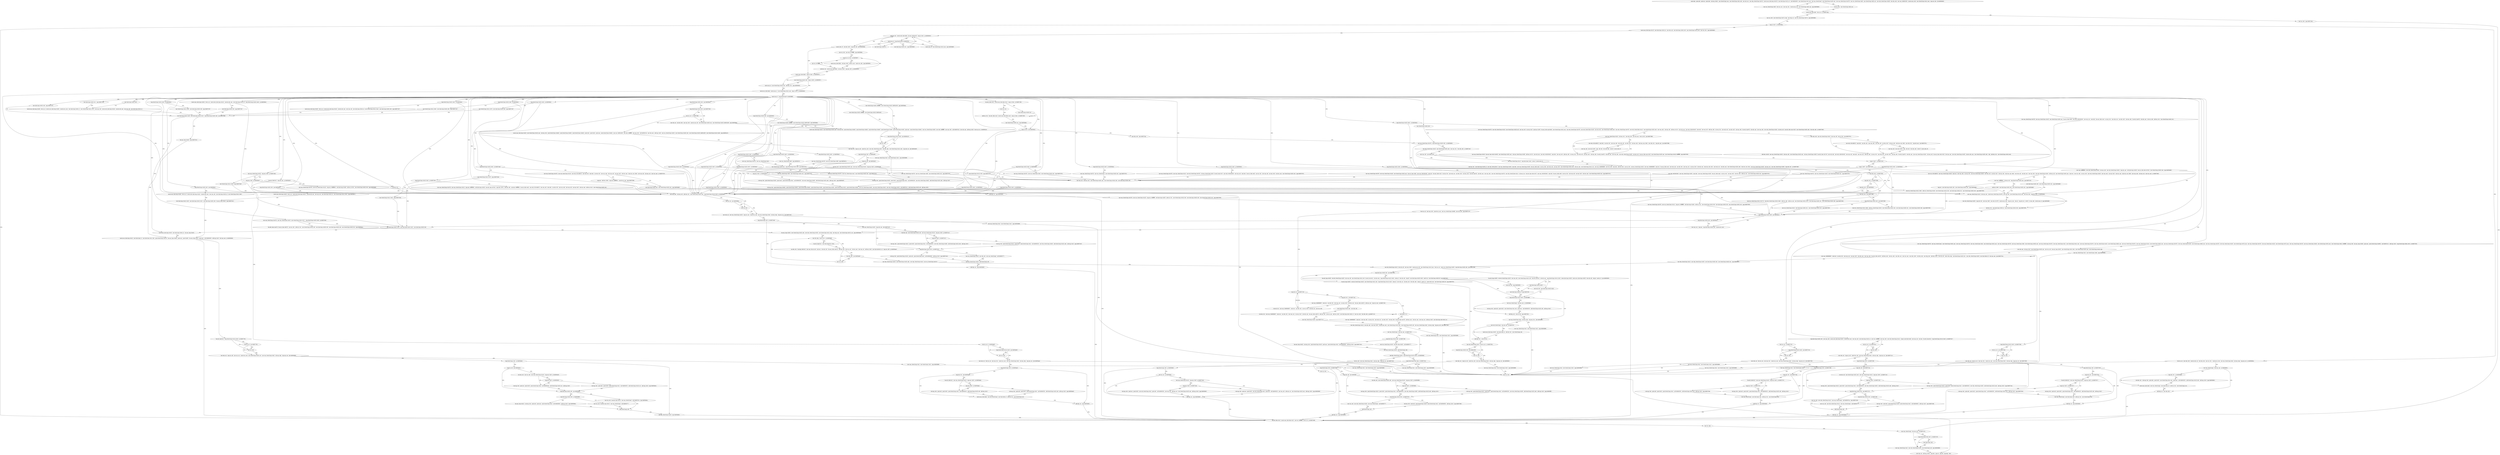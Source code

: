 digraph "func" {
"134571940" [label = "'push ebp', 'push edi', 'push esi', 'push ebx', 'sub esp, 0x45c', 'mov dword [esp], eax', 'mov dword [esp+0x4], edx', 'mov edi, ecx', 'mov ebp, dword [esp+0x47c]', 'movzx eax, byte [esp+0x474]', 'mov byte [esp+0x13], al', 'call 0x8049290', 'mov dword [esp+0xc], eax', 'mov eax, dword [eax]', 'mov dword [esp+0x18], eax', 'mov eax, dword [esp+0x470]', 'mov ecx, dword [eax+0x8]', 'mov dword [esp+0x8], ecx', 'mov edx, dword [eax+0x28]', 'test edx, edx', 'mov eax, 0x805d158', 'cmovne eax, edx', 'mov dword [esp+0x1c], eax', 'cmp ecx, 0xc', 'jle 0x8056826', " ]
"134572070" [label = "'mov ecx, dword [esp+0x8]', 'test ecx, ecx', 'mov eax, 0xc', 'cmovne eax, ecx', 'mov dword [esp+0x8], eax', 'jmp 0x8056804', " ]
"134572029" [label = "'sub ecx, 0xc', 'mov dword [esp+0x8], ecx', " ]
"134572036" [label = "'movzx eax, byte [edi]', 'test al, al', 'je 0x8057e8a', " ]
"134577802" [label = "'mov esi, 0x0', 'jmp 0x8057e6a', " ]
"134572047" [label = "'mov esi, 0x0', 'mov dword [esp+0x47c], ebp', 'mov ebp, esi', 'mov esi, dword [esp+0x47c]', 'jmp 0x805686c', " ]
"134577770" [label = "'mov eax, dword [esp]', 'test eax, eax', 'je 0x8057e7b', " ]
"134572140" [label = "'cmp al, 0x25', 'je 0x80568ea', " ]
"134577787" [label = "'mov eax, dword [esp+0xc]', 'mov edi, dword [esp+0x18]', 'mov dword [eax], edi', 'jmp 0x805689d', " ]
"134577777" [label = "'cmp dword [esp+0x4], 0x0', 'je 0x8057e7b', " ]
"134572266" [label = "'movzx eax, byte [esp+0x13]', 'mov byte [esp+0x24], al', 'mov ebx, edi', 'mov byte [esp+0x28], 0x0', 'mov dword [esp+0x14], 0x0', 'mov ecx, 0x1', 'jmp 0x80568d3', " ]
"134572144" [label = "'test esi, esi', 'mov ebx, 0x0', 'cmovns ebx, esi', 'test ebx, ebx', 'mov esi, 0x1', 'cmovne esi, ebx', 'mov eax, dword [esp+0x4]', 'sub eax, ebp', 'cmp eax, esi', 'ja 0x805683a', " ]
"134572189" [label = "'mov eax, esi', 'add esp, 0x45c', 'pop ebx', 'pop esi', 'pop edi', 'pop ebp', 'retn', " ]
"134577784" [label = "'mov byte [eax], 0x0', " ]
"134572243" [label = "'add ebx, 0x1', 'movzx edx, byte [ebx]', 'lea eax, [edx-0x23]', 'cmp al, 0x3c', 'ja 0x8056910', " ]
"134572090" [label = "'mov eax, dword [esp]', 'test eax, eax', 'je 0x8056854', " ]
"134572174" [label = "'mov eax, dword [esp+0xc]', 'mov dword [eax], 0x22', " ]
"134572304" [label = "'movsx edx, dl', 'sub edx, 0x30', 'cmp edx, 0x9', 'jbe 0x805694b', " ]
"134572256" [label = "'movzx eax, al', 'jmp dword [eax*4+0x805f7fc]', " ]
"134572116" [label = "'add ebp, esi', 'mov ebx, edi', " ]
"134572097" [label = "'cmp ebx, 0x1', 'ja 0x80568aa', " ]
"134572184" [label = "'mov esi, 0x0', " ]
"134572363" [label = "'mov esi, 0x0', 'mov edx, 0x7fffffff', 'jmp 0x805696a', " ]
"134572315" [label = "'movzx eax, byte [ebx]', 'cmp al, 0x45', 'je 0x805697c', " ]
"134572230" [label = "'movsx eax, dl', 'mov dword [esp+0x14], eax', 'jmp 0x80568d3', " ]
"134572239" [label = "'mov byte [esp+0x28], cl', " ]
"134572297" [label = "'mov byte [esp+0x24], 0x1', 'jmp 0x80568d3', " ]
"134572120" [label = "'lea edi, [ebx+0x1]', 'movzx eax, byte [ebx+0x1]', 'mov esi, 0xffffffff', 'test al, al', 'je 0x8057e68', " ]
"134572202" [label = "'sub ebx, 0x1', 'sub esp, 0x4', 'push ebx', 'push 0x20', 'mov dword [esp+0xc], eax', 'push eax', 'call 0x8049250', 'add dword [esp+0x10], ebx', 'add esp, 0x10', 'jmp 0x8056846', " ]
"134572102" [label = "'movzx eax, byte [edi]', 'mov ecx, dword [esp]', 'mov byte [ecx], al', 'add ecx, 0x1', 'mov dword [esp], ecx', " ]
"134572394" [label = "'imul esi, esi, 0xa', 'jo 0x8056957', " ]
"134572412" [label = "'movsx eax, al', 'mov dword [esp+0x20], eax', 'add ebx, 0x1', 'jmp 0x805692e', " ]
"134572322" [label = "'mov dword [esp+0x20], 0x0', 'cmp al, 0x4f', 'je 0x805697c', " ]
"134577768" [label = "'mov esi, ebp', " ]
"134572375" [label = "'mov esi, 0x7fffffff', " ]
"134572399" [label = "'movsx eax, byte [ebx]', 'sub eax, 0x30', 'add esi, eax', 'cmovo esi, edx', 'jmp 0x805695c', " ]
"134572334" [label = "'movzx ecx, byte [ebx]', 'movsx eax, cl', 'mov dword [esp+0x2c], eax', 'cmp cl, 0x7a', 'ja 0x80569cd', " ]
"134572380" [label = "'add ebx, 0x1', 'movsx eax, byte [ebx]', 'sub eax, 0x30', 'cmp eax, 0x9', 'ja 0x805691b', " ]
"134572493" [label = "'mov eax, ebx', 'sub eax, edi', 'add eax, 0x1', 'mov dword [esp+0x20], eax', 'cmp dword [esp+0x14], 0x2d', 'je 0x80569e3', " ]
"134572353" [label = "'movzx eax, cl', 'jmp dword [eax*4+0x805f8f0]', " ]
"134572515" [label = "'mov esi, 0x0', " ]
"134572511" [label = "'test esi, esi', 'jns 0x80569e8', " ]
"134572424" [label = "'mov dword [esp+0x28], 0xffffffff', 'mov dword [esp+0x20], 0x805d198', 'jmp 0x8056bda', " ]
"134572445" [label = "'lea edx, [ebx+0x1]', 'movzx eax, byte [ebx+0x1]', 'cmp al, 0x3a', 'je 0x8057c96', " ]
"134572479" [label = "'lea eax, [ebx-0x1]', 'cmp edi, eax', 'je 0x8056a55', " ]
"134572490" [label = "'sub ebx, 0x1', " ]
"134572777" [label = "'cmp dword [esp+0x20], 0x0', 'jne 0x80569cd', " ]
"134572841" [label = "'cmp dword [esp+0x20], 0x0', 'jne 0x80569cd', " ]
"134572883" [label = "'movzx eax, byte [esp+0x28]', 'test al, al', 'movzx edx, byte [esp+0x24]', 'cmovne edx, eax', 'mov byte [esp+0x24], dl', 'cmp dword [esp+0x20], 0x45', 'je 0x80569cd', " ]
"134572923" [label = "'cmp dword [esp+0x20], 0x45', 'je 0x80569cd', " ]
"134572973" [label = "'cmp dword [esp+0x20], 0x4f', 'je 0x80569cd', " ]
"134573002" [label = "'mov dword [esp+0x28], 0xffffffff', 'mov dword [esp+0x20], 0x805cd42', " ]
"134573311" [label = "'mov byte [esp+0x30], 0x0', 'jmp 0x80573d7', " ]
"134573437" [label = "'cmp dword [esp+0x20], 0x45', 'je 0x8057e91', " ]
"134573574" [label = "'cmp dword [esp+0x20], 0x4f', 'je 0x80569cd', " ]
"134573603" [label = "'cmp dword [esp+0x20], 0x0', 'jne 0x80569cd', " ]
"134573635" [label = "'cmp dword [esp+0x20], 0x45', 'je 0x80569cd', " ]
"134573669" [label = "'cmp dword [esp+0x20], 0x45', 'je 0x80569cd', " ]
"134574118" [label = "'cmp dword [esp+0x20], 0x0', 'jne 0x80569cd', " ]
"134574174" [label = "'cmp dword [esp+0x20], 0x45', 'je 0x80569cd', " ]
"134574208" [label = "'cmp dword [esp+0x20], 0x45', 'je 0x80569cd', " ]
"134574236" [label = "'cmp dword [esp+0x20], 0x45', 'je 0x80569cd', " ]
"134574262" [label = "'cmp dword [esp+0x20], 0x45', 'je 0x80569cd', " ]
"134574282" [label = "'cmp dword [esp+0x20], 0x45', 'je 0x80569cd', " ]
"134574340" [label = "'cmp dword [esp+0x20], 0x45', 'je 0x80569cd', " ]
"134574374" [label = "'cmp dword [esp+0x20], 0x45', 'je 0x80569cd', " ]
"134574432" [label = "'cmp dword [esp+0x20], 0x45', 'je 0x80569cd', " ]
"134574859" [label = "'test esi, esi', 'js 0x8057316', " ]
"134575005" [label = "'mov byte [esp+0x30], 0x1', 'jmp 0x80573a9', " ]
"134575012" [label = "'mov byte [esp+0x30], 0x0', " ]
"134575093" [label = "'mov eax, dword [esp+0x470]', 'mov eax, dword [eax+0x10]', 'mov dword [esp+0x2c], 0x71', 'cmp dword [esp+0x20], 0x4f', 'je 0x80576a9', " ]
"134575165" [label = "'cmp dword [esp+0x20], 0x45', 'je 0x80569cd', " ]
"134575198" [label = "'mov eax, dword [esp+0x470]', 'mov eax, dword [eax]', 'mov dword [esp+0x50], eax', 'mov eax, dword [esp+0x470]', 'mov eax, dword [eax+0x4]', 'mov dword [esp+0x54], eax', 'mov eax, dword [esp+0x470]', 'mov eax, dword [eax+0x8]', 'mov dword [esp+0x58], eax', 'mov eax, dword [esp+0x470]', 'mov eax, dword [eax+0xc]', 'mov dword [esp+0x5c], eax', 'mov eax, dword [esp+0x470]', 'mov eax, dword [eax+0x10]', 'mov dword [esp+0x60], eax', 'mov eax, dword [esp+0x470]', 'mov eax, dword [eax+0x14]', 'mov dword [esp+0x64], eax', 'mov eax, dword [esp+0x470]', 'mov eax, dword [eax+0x18]', 'mov dword [esp+0x68], eax', 'mov eax, dword [esp+0x470]', 'mov eax, dword [eax+0x20]', 'mov dword [esp+0x70], eax', 'mov eax, dword [esp+0x470]', 'mov eax, dword [eax+0x24]', 'mov dword [esp+0x74], eax', 'mov eax, dword [esp+0x470]', 'mov eax, dword [eax+0x28]', 'mov dword [esp+0x78], eax', 'mov dword [esp+0x6c], 0xffffffff', 'sub esp, 0x8', 'lea eax, [esp+0x58]', 'push eax', 'push dword [esp+0x490]', 'call 0x805513c', 'add esp, 0x10', 'cmp dword [esp+0x6c], 0x0', 'js 0x8057582', " ]
"134575505" [label = "'cmp dword [esp+0x20], 0x4f', 'je 0x80569cd', " ]
"134575534" [label = "'cmp dword [esp+0x14], 0x2d', 'je 0x80575b9', " ]
"134575680" [label = "'mov eax, dword [esp+0x470]', 'mov eax, dword [eax+0x18]', 'mov dword [esp+0x28], eax', 'lea ecx, [eax+0x6]', 'mov edx, 0x92492493', 'mov eax, ecx', 'imul edx', 'lea eax, [edx+ecx]', 'sar eax, 0x2', 'mov edx, ecx', 'sar edx, 0x1f', 'sub eax, edx', 'lea edx, [eax*8]', 'sub edx, eax', 'sub ecx, edx', 'add ecx, 0x1', 'mov dword [esp+0x30], 0x1', " ]
"134575979" [label = "'cmp dword [esp+0x20], 0x45', 'je 0x80569cd', " ]
"134576048" [label = "'cmp dword [esp+0x20], 0x45', 'je 0x80569cd', " ]
"134576746" [label = "'cmp dword [esp+0x20], 0x45', 'je 0x80569cd', " ]
"134576854" [label = "'cmp dword [esp+0x20], 0x45', 'je 0x80569cd', " ]
"134576888" [label = "'mov eax, dword [esp+0x20]', 'cmp eax, 0x45', 'je 0x8057e9e', " ]
"134576950" [label = "'cmp dword [esp+0x20], 0x45', 'je 0x8057eab', " ]
"134577037" [label = "'cmp byte [esp+0x28], 0x0', 'mov eax, 0x0', 'movzx edi, byte [esp+0x24]', 'cmovne edi, eax', 'mov eax, edi', 'mov byte [esp+0x24], al', 'mov ecx, 0xffffffff', 'mov eax, 0x0', 'mov edi, dword [esp+0x1c]', 'repne scasb byte [edi]', 'mov eax, ecx', 'not eax', 'lea edi, [eax-0x1]', 'cmp dword [esp+0x14], 0x2d', 'je 0x8057bc7', " ]
"134577330" [label = "'mov dword [esp+0x38], 0x0', " ]
"134572520" [label = "'mov edx, esi', 'mov eax, dword [esp+0x20]', 'cmp esi, eax', 'cmovb esi, eax', 'mov eax, dword [esp+0x4]', 'sub eax, ebp', 'cmp eax, esi', 'jbe 0x8057e03', " ]
"134573018" [label = "'movzx eax, byte [esp+0x24]', 'mov dword [esp+0x24], eax', 'sub esp, 0x4', 'push dword [esp+0x48c]', 'push dword [esp+0x48c]', 'push dword [esp+0x48c]', 'push dword [esp+0x38]', 'push dword [esp+0x28]', 'push eax', 'push dword [esp+0x48c]', 'mov ecx, dword [esp+0x40]', 'mov edx, 0xffffffff', 'mov eax, 0x0', 'call 0x80567a4', 'mov edi, eax', 'add esp, 0x20', 'test esi, esi', 'js 0x8056c2e', " ]
"134577302" [label = "'mov ecx, 0x1', " ]
"134572460" [label = "'mov dword [esp+0x38], 0x1', " ]
"134572629" [label = "'test esi, esi', 'js 0x8056a60', " ]
"134572788" [label = "'movzx eax, byte [esp+0x28]', 'test al, al', 'movzx edi, byte [esp+0x24]', 'cmovne edi, eax', 'mov eax, edi', 'mov byte [esp+0x24], al', 'mov dword [esp+0x2c], 0x61', " ]
"134572852" [label = "'movzx eax, byte [esp+0x28]', 'test al, al', 'movzx edi, byte [esp+0x24]', 'cmovne edi, eax', 'mov eax, edi', 'mov byte [esp+0x24], al', 'mov dword [esp+0x2c], 0x41', 'jmp 0x8056b11', " ]
"134572913" [label = "'mov byte [esp+0x30], 0x0', 'jmp 0x80573d7', " ]
"134572934" [label = "'movzx eax, byte [esp+0x28]', 'test al, al', 'movzx edi, byte [esp+0x24]', 'cmovne edi, eax', 'mov eax, edi', 'mov byte [esp+0x24], al', 'mov dword [esp+0x2c], 0x42', 'mov byte [esp+0x30], 0x0', 'jmp 0x80573d7', " ]
"134572984" [label = "'mov dword [esp+0x2c], 0x63', 'mov byte [esp+0x30], 0x0', 'jmp 0x80573d7', " ]
"134575063" [label = "'mov byte [esp+0x42], 0x20', 'mov byte [esp+0x43], 0x25', 'cmp dword [esp+0x20], 0x0', 'jne 0x80576b8', " ]
"134577809" [label = "'mov dword [esp+0x2c], 0x43', 'jmp 0x80576a9', " ]
"134573448" [label = "'mov eax, dword [esp+0x470]', 'mov eax, dword [eax+0x14]', 'cmp eax, 0xfffff894', 'setl byte [esp+0x28]', 'lea edx, [eax+0x76c]', 'cmp edx, 0x76c', 'sbb edx, edx', 'and edx, 0xffffff9d', 'lea edi, [edx+eax]', 'mov edx, 0x51eb851f', 'mov eax, edi', 'imul edx', 'sar edx, 0x5', 'mov ecx, edx', 'mov eax, edi', 'sar eax, 0x1f', 'sub ecx, eax', 'add ecx, 0x13', 'mov dword [esp+0x30], 0x2', " ]
"134573585" [label = "'mov dword [esp+0x2c], 0x78', 'mov byte [esp+0x30], 0x0', 'jmp 0x80573d7', " ]
"134573614" [label = "'mov dword [esp+0x28], 0xffffffff', 'mov dword [esp+0x20], 0x805cd48', 'jmp 0x8056bda', " ]
"134573646" [label = "'mov eax, dword [esp+0x470]', 'mov ecx, dword [eax+0xc]', 'mov dword [esp+0x30], 0x2', 'jmp 0x805767d', " ]
"134573680" [label = "'mov eax, dword [esp+0x470]', 'mov ecx, dword [eax+0xc]', " ]
"134574129" [label = "'cmp dword [esp+0x14], 0x0', 'jne 0x8057040', " ]
"134574185" [label = "'mov eax, dword [esp+0x470]', 'mov ecx, dword [eax+0x8]', 'mov dword [esp+0x30], 0x2', 'jmp 0x805767d', " ]
"134574219" [label = "'mov ecx, dword [esp+0x8]', 'mov dword [esp+0x30], 0x2', 'jmp 0x805767d', " ]
"134574247" [label = "'mov eax, dword [esp+0x470]', 'mov ecx, dword [eax+0x8]', 'jmp 0x8056e7a', " ]
"134574273" [label = "'mov ecx, dword [esp+0x8]', 'jmp 0x8056e7a', " ]
"134574293" [label = "'mov eax, dword [esp+0x470]', 'mov ecx, dword [eax+0x1c]', 'cmp ecx, 0xffffffff', 'setl byte [esp+0x28]', 'add ecx, 0x1', 'mov dword [esp+0x34], 0x0', 'mov byte [esp+0x38], 0x0', 'mov dword [esp+0x30], 0x3', 'jmp 0x8057693', " ]
"134574351" [label = "'mov eax, dword [esp+0x470]', 'mov ecx, dword [eax+0x4]', 'mov dword [esp+0x30], 0x2', 'jmp 0x805767d', " ]
"134574385" [label = "'mov eax, dword [esp+0x470]', 'mov ecx, dword [eax+0x10]', 'cmp ecx, 0xffffffff', 'setl byte [esp+0x28]', 'add ecx, 0x1', 'mov dword [esp+0x34], 0x0', 'mov byte [esp+0x38], 0x0', 'mov dword [esp+0x30], 0x2', 'jmp 0x8057693', " ]
"134574443" [label = "'test esi, esi', 'mov eax, 0x9', 'cmovle esi, eax', 'mov ecx, dword [esp+0x488]', 'mov edi, 0x9', 'jmp 0x8057197', " ]
"134574870" [label = "'mov esi, 0x0', " ]
"134574863" [label = "'cmp dword [esp+0x14], 0x2d', 'jne 0x805731b', " ]
"134575017" [label = "'movzx eax, byte [esp+0x28]', 'test al, al', 'movzx ecx, byte [esp+0x30]', 'cmovne ecx, eax', 'mov byte [esp+0x30], cl', 'mov dword [esp+0x2c], 0x70', 'mov eax, 0x0', 'movzx edi, byte [esp+0x24]', 'cmovne edi, eax', 'mov eax, edi', 'mov byte [esp+0x24], al', " ]
"134575785" [label = "'mov byte [esp+0x42], 0x20', 'mov byte [esp+0x43], 0x25', 'mov byte [esp+0x30], 0x0', " ]
"134575122" [label = "'lea edx, [eax+eax*4]', 'lea ecx, [eax+edx*2]', 'sar ecx, 0x5', 'add ecx, 0x1', 'mov dword [esp+0x34], 0x0', 'mov byte [esp+0x38], 0x0', 'mov byte [esp+0x28], 0x0', 'mov dword [esp+0x30], 0x1', 'jmp 0x8056ece', " ]
"134575176" [label = "'mov eax, dword [esp+0x470]', 'mov ecx, dword [eax]', 'mov dword [esp+0x30], 0x2', 'jmp 0x805767d', " ]
"134575490" [label = "'mov eax, dword [esp+0xc]', 'mov dword [eax], 0x4b', 'jmp 0x8056898', " ]
"134575375" [label = "'mov edi, eax', 'shr eax, 0x1f', 'mov dword [esp+0x28], eax', 'mov ecx, edi', 'lea eax, [esp+0x50]', 'mov dword [esp+0x2c], ebx', 'mov dword [esp+0x20], eax', 'mov dword [esp+0x30], ebp', " ]
"134575516" [label = "'mov dword [esp+0x2c], 0x58', 'mov byte [esp+0x30], 0x0', 'jmp 0x80573d7', " ]
"134575545" [label = "'mov esi, 0x0', " ]
"134575541" [label = "'test esi, esi', 'jns 0x80575be', " ]
"134575741" [label = "'mov eax, ecx', 'shr eax, 0x1f', 'mov dword [esp+0x28], eax', 'mov dword [esp+0x34], 0x0', 'mov byte [esp+0x38], 0x0', " ]
"134575990" [label = "'mov eax, dword [esp+0x470]', 'mov eax, dword [eax+0x1c]', 'mov edi, dword [esp+0x470]', 'sub eax, dword [edi+0x18]', 'lea edi, [eax+0x7]', 'mov edx, 0x92492493', 'mov eax, edi', 'imul edx', 'lea ecx, [edx+edi]', 'sar ecx, 0x2', 'mov eax, edi', 'sar eax, 0x1f', 'sub ecx, eax', 'mov dword [esp+0x30], 0x2', 'jmp 0x805767d', " ]
"134576059" [label = "'mov eax, dword [esp+0x470]', 'mov edi, dword [eax+0x14]', 'mov dword [esp+0x28], edi', 'mov eax, edi', 'sar eax, 0x1f', 'and eax, 0x190', 'lea eax, [edi+eax-0x64]', 'mov dword [esp+0x3c], eax', 'mov edx, dword [esp+0x470]', 'mov edx, dword [edx+0x18]', 'mov edi, edx', 'mov dword [esp+0x38], edx', 'mov edx, dword [esp+0x470]', 'mov edx, dword [edx+0x1c]', 'mov dword [esp+0x34], edx', 'mov eax, edx', 'sub eax, edi', 'add eax, 0x17e', 'mov edi, eax', 'mov edx, 0x92492493', 'imul edx', 'mov eax, edi', 'add eax, edx', 'sar eax, 0x2', 'mov edx, edi', 'sar edx, 0x1f', 'sub eax, edx', 'lea edx, [eax*8]', 'sub edx, eax', 'mov eax, edx', 'mov edx, dword [esp+0x34]', 'sub edx, edi', 'lea edx, [edx+eax+0x3]', 'mov dword [esp+0x30], edx', 'test edx, edx', 'js 0x8057948', " ]
"134576757" [label = "'mov eax, dword [esp+0x470]', 'mov eax, dword [eax+0x18]', 'mov dword [esp+0x28], eax', 'lea ecx, [eax+0x6]', 'mov eax, 0x92492493', 'imul ecx', 'lea eax, [edx+ecx]', 'sar eax, 0x2', 'mov edx, ecx', 'sar edx, 0x1f', 'sub eax, edx', 'lea edx, [eax*8]', 'sub edx, eax', 'mov eax, edx', 'mov edi, dword [esp+0x470]', 'mov edx, dword [edi+0x1c]', 'sub eax, ecx', 'lea edi, [eax+edx+0x7]', 'mov eax, 0x92492493', 'imul edi', 'lea ecx, [edx+edi]', 'sar ecx, 0x2', 'mov eax, edi', 'sar eax, 0x1f', 'sub ecx, eax', 'mov dword [esp+0x30], 0x2', 'jmp 0x805767d', " ]
"134576865" [label = "'mov eax, dword [esp+0x470]', 'mov ecx, dword [eax+0x18]', 'mov dword [esp+0x30], 0x1', 'jmp 0x805767d', " ]
"134577822" [label = "'mov dword [esp+0x2c], 0x59', 'jmp 0x80576a9', " ]
"134576901" [label = "'cmp eax, 0x4f', 'je 0x80569cd', " ]
"134577835" [label = "'mov dword [esp+0x2c], 0x79', 'jmp 0x80576a9', " ]
"134576961" [label = "'mov eax, dword [esp+0x470]', 'mov edi, dword [eax+0x14]', 'mov edx, 0x51eb851f', 'mov eax, edi', 'imul edx', 'sar edx, 0x5', 'mov ecx, edx', 'mov eax, edi', 'sar eax, 0x1f', 'sub ecx, eax', 'imul ecx, ecx, 0x64', 'mov eax, edi', 'sub eax, ecx', 'mov ecx, eax', 'js 0x8057b7d', " ]
"134577095" [label = "'mov esi, 0x0', " ]
"134577091" [label = "'test esi, esi', 'jns 0x8057bcc', " ]
"134577338" [label = "'mov eax, dword [esp+0x470]', 'cmp dword [eax+0x20], 0x0', 'js 0x8056858', " ]
"134577667" [label = "'mov eax, dword [esp+0xc]', 'mov dword [eax], 0x22', 'jmp 0x8056898', " ]
"134572545" [label = "'cmp dword [esp], 0x0', 'je 0x8057e4b', " ]
"134577739" [label = "'add ebp, esi', 'jmp 0x8056858', " ]
"134572555" [label = "'mov eax, dword [esp+0x20]', 'cmp edx, eax', 'jbe 0x8057e2f', " ]
"134573102" [label = "'mov esi, 0x0', " ]
"134573095" [label = "'cmp dword [esp+0x14], 0x2d', 'jne 0x8056c33', " ]
"134577307" [label = "'add ecx, 0x1', 'lea edx, [ebx+ecx]', 'movzx eax, byte [ebx+ecx]', 'cmp al, 0x3a', 'je 0x8057c9b', " ]
"134572468" [label = "'cmp al, 0x7a', 'jne 0x80569cd', " ]
"134572640" [label = "'mov esi, 0x0', " ]
"134572633" [label = "'cmp dword [esp+0x14], 0x2d', 'jne 0x8056a65', " ]
"134572817" [label = "'mov byte [esp+0x42], 0x20', 'mov byte [esp+0x43], 0x25', 'mov byte [esp+0x30], 0x0', 'lea eax, [esp+0x44]', 'jmp 0x80576c5', " ]
"134573107" [label = "'mov eax, esi', 'cmp esi, edi', 'cmovb esi, edi', 'mov edx, dword [esp+0x4]', 'sub edx, ebp', 'mov dword [esp+0x2c], edx', 'cmp edx, esi', 'jbe 0x8056c89', " ]
"134575800" [label = "'movzx eax, byte [esp+0x20]', 'mov byte [esp+0x44], al', 'lea eax, [esp+0x45]', " ]
"134575084" [label = "'lea eax, [esp+0x44]', 'jmp 0x80576c5', " ]
"134573520" [label = "'mov eax, dword [esp+0x14]', 'test eax, eax', 'cmove eax, dword [esp+0x478]', 'mov edi, eax', 'mov dword [esp+0x14], eax', 'mov eax, 0x0', 'cmp edi, 0x2b', 'je 0x8056e9a', " ]
"134573690" [label = "'mov dword [esp+0x30], 0x2', 'cmp dword [esp+0x14], 0x0', 'jne 0x805767d', " ]
"134574144" [label = "'mov edi, esi', 'sub edi, 0x6', 'mov eax, 0x0', 'cmovns eax, edi', 'mov dword [esp+0x28], eax', 'mov dword [esp+0x20], 0x805cd39', 'jmp 0x8056bda', " ]
"134574136" [label = "'test esi, esi', 'js 0x8057fd9', " ]
"134575763" [label = "'cmp dword [esp+0x20], 0x4f', 'jne 0x8056ec2', " ]
"134574487" [label = "'cmp edi, esi', 'jg 0x8057183', " ]
"134574875" [label = "'mov edx, esi', 'test esi, esi', 'mov eax, 0x1', 'cmove esi, eax', 'mov eax, dword [esp+0x4]', 'sub eax, ebp', 'cmp eax, esi', 'jbe 0x8057365', " ]
"134575813" [label = "'movzx ecx, byte [esp+0x2c]', 'mov byte [eax], cl', 'mov byte [eax+0x1], 0x0', 'push dword [esp+0x470]', 'lea eax, [esp+0x46]', 'push eax', 'push 0x400', 'lea eax, [esp+0x5c]', 'push eax', 'call 0x8049200', 'add esp, 0x10', 'test eax, eax', 'je 0x8056858', " ]
"134573774" [label = "'lea eax, [esp+0x50]', 'mov dword [esp+0x20], ebx', 'mov ebx, dword [esp+0x34]', 'mov dword [esp+0x2c], ebp', 'mov ebp, eax', 'mov dword [esp+0x47c], esi', 'jmp 0x8056eeb', " ]
"134575402" [label = "'mov eax, 0x66666667', 'imul ecx', 'sar edx, 0x2', 'mov eax, ecx', 'sar eax, 0x1f', 'sub edx, eax', 'mov eax, edx', 'lea edx, [edx+edx*4]', 'add edx, edx', 'sub ecx, edx', 'mov edx, ecx', 'mov ecx, eax', 'mov ebx, 0x30', 'sub ebx, edx', 'mov ebp, ebx', 'add edx, 0x30', 'test edi, edi', 'cmovs edx, ebp', 'sub dword [esp+0x20], 0x1', 'mov ebx, dword [esp+0x20]', 'mov byte [ebx], dl', 'test eax, eax', 'jne 0x805752a', " ]
"134575550" [label = "'mov edx, esi', 'test esi, esi', 'mov eax, 0x1', 'cmove esi, eax', 'mov eax, dword [esp+0x4]', 'sub eax, ebp', 'cmp eax, esi', 'jbe 0x8057608', " ]
"134573762" [label = "'mov eax, ecx', 'neg eax', 'cmp byte [esp+0x28], 0x0', 'cmovne ecx, eax', " ]
"134575774" [label = "'cmp byte [esp+0x28], 0x0', 'jne 0x8056ec2', " ]
"134576456" [label = "'mov eax, dword [esp+0x3c]', 'sub eax, 0x1', 'mov edx, 0x0', 'mov edi, eax', 'test al, 0x3', 'jne 0x805798b', " ]
"134576186" [label = "'mov edx, 0x0', 'mov edi, dword [esp+0x3c]', 'mov eax, edi', 'test al, 0x3', 'jne 0x805787a', " ]
"134576910" [label = "'mov eax, dword [esp+0x470]', 'mov ecx, dword [eax+0x14]', 'cmp ecx, 0xfffff894', 'setl byte [esp+0x28]', 'add ecx, 0x76c', 'mov dword [esp+0x30], 0x4', 'jmp 0x8056dd0', " ]
"134577021" [label = "'neg eax', 'add ecx, 0x64', 'cmp edi, 0xfffff893', 'cmovle ecx, eax', 'jmp 0x8057b6b', " ]
"134577003" [label = "'mov byte [esp+0x28], 0x0', 'mov dword [esp+0x30], 0x2', 'jmp 0x8056dd0', " ]
"134577100" [label = "'mov edx, esi', 'cmp esi, edi', 'cmovb esi, edi', 'mov eax, dword [esp+0x4]', 'sub eax, ebp', 'cmp eax, esi', 'jbe 0x8057c1e', " ]
"134577355" [label = "'mov edx, dword [eax+0x24]', 'mov dword [esp+0x30], edx', 'mov eax, 0x1', 'test edx, edx', 'js 0x8057cef', " ]
"134577391" [label = "'and eax, 0x1', 'mov byte [esp+0x28], al', 'mov edx, 0x91a2b3c5', 'mov eax, dword [esp+0x30]', 'imul edx', 'mov eax, dword [esp+0x30]', 'lea ecx, [edx+eax]', 'sar ecx, 0xb', 'mov edx, eax', 'sar eax, 0x1f', 'mov dword [esp+0x34], eax', 'sub ecx, eax', 'mov dword [esp+0x3c], ecx', 'mov eax, 0x88888889', 'mov ecx, edx', 'imul edx', 'add ecx, edx', 'sar ecx, 0x5', 'sub ecx, dword [esp+0x34]', 'mov eax, 0x88888889', 'imul ecx', 'lea eax, [edx+ecx]', 'mov edx, eax', 'sar edx, 0x5', 'mov eax, ecx', 'sar eax, 0x1f', 'sub edx, eax', 'imul eax, edx, 0x3c', 'mov edx, ecx', 'sub edx, eax', 'mov dword [esp+0x34], edx', 'imul ecx, ecx, 0x3c', 'mov eax, dword [esp+0x30]', 'sub eax, ecx', 'mov edx, dword [esp+0x38]', 'cmp edx, 0x1', 'je 0x8057db5', " ]
"134577371" [label = "'mov eax, 0x0', 'jne 0x8057cef', " ]
"134577711" [label = "'cmp byte [esp+0x24], 0x0', 'je 0x8057e52', " ]
"134572567" [label = "'sub edx, eax', 'mov dword [esp+0x28], edx', 'mov eax, dword [esp+0x14]', 'cmp eax, 0x30', 'je 0x8057e12', " ]
"134577321" [label = "'mov dword [esp+0x38], ecx', 'jmp 0x80569b4', " ]
"134572472" [label = "'mov ebx, edx', 'jmp 0x8057cba', " ]
"134572645" [label = "'mov edx, esi', 'test esi, esi', 'mov eax, 0x1', 'cmove esi, eax', 'mov eax, dword [esp+0x4]', 'sub eax, ebp', 'cmp eax, esi', 'jbe 0x8056aaf', " ]
"134575862" [label = "'lea edi, [eax-0x1]', 'cmp dword [esp+0x14], 0x2d', 'je 0x8057704', " ]
"134573193" [label = "'mov eax, dword [esp+0xc]', 'mov dword [eax], 0x22', 'jmp 0x8056898', " ]
"134573128" [label = "'cmp dword [esp], 0x0', 'je 0x8056cf8', " ]
"134573304" [label = "'add ebp, esi', 'jmp 0x8056858', " ]
"134573138" [label = "'cmp eax, edi', 'jbe 0x8056cb5', " ]
"134573722" [label = "'mov edi, dword [esp+0x30]', 'cmp edi, 0x2', 'mov eax, 0x63', 'mov edx, 0x270f', 'cmovne eax, edx', 'cmp ecx, eax', 'seta al', 'cmp edi, esi', 'setl dl', 'or eax, edx', 'movzx eax, al', 'jmp 0x8056df2', " ]
"134573554" [label = "'and eax, 0x1', 'mov byte [esp+0x38], al', 'mov dword [esp+0x34], 0x0', 'jmp 0x8057693', " ]
"134573709" [label = "'mov dword [esp+0x14], 0x5f', 'jmp 0x805767d', " ]
"134578137" [label = "'movzx eax, byte [esp+0x24]', 'mov dword [esp+0x24], eax', 'sub esp, 0x4', 'push dword [esp+0x48c]', 'push dword [esp+0x48c]', 'push dword [esp+0x48c]', 'push 0x4', 'push 0x2b', 'push eax', 'push dword [esp+0x48c]', 'mov ecx, 0x805cd39', 'mov edx, 0xffffffff', 'mov eax, 0x0', 'call 0x80567a4', 'mov edi, eax', 'add esp, 0x20', 'mov esi, dword [esp+0x20]', 'mov dword [esp+0x28], 0x4', 'mov dword [esp+0x20], 0x805cd39', 'mov dword [esp+0x14], 0x2b', 'jmp 0x8056c33', " ]
"134574467" [label = "'sub edi, 0x1', 'mov eax, 0x66666667', 'imul ecx', 'sar edx, 0x2', 'sar ecx, 0x1f', 'sub edx, ecx', 'mov ecx, edx', " ]
"134574491" [label = "'cmp edi, 0x1', 'jle 0x80571ee', " ]
"134574949" [label = "'mov eax, dword [esp+0xc]', 'mov dword [eax], 0x22', 'jmp 0x8056898', " ]
"134574897" [label = "'cmp dword [esp], 0x0', 'je 0x8057396', " ]
"134574998" [label = "'add ebp, esi', 'jmp 0x8056858', " ]
"134574903" [label = "'cmp edx, 0x1', 'jbe 0x805738a', " ]
"134575876" [label = "'mov esi, 0x0', " ]
"134575872" [label = "'test esi, esi', 'jns 0x8057709', " ]
"134573803" [label = "'mov edi, ebp', 'test bl, 0x1', 'je 0x8056ef9', " ]
"134575464" [label = "'mov ebx, dword [esp+0x2c]', 'mov ebp, dword [esp+0x30]', 'mov byte [esp+0x38], 0x0', 'mov dword [esp+0x30], 0x1', 'jmp 0x8056f35', " ]
"134573877" [label = "'mov edi, dword [esp+0x14]', 'test edi, edi', 'mov eax, 0x30', 'cmovne eax, edi', 'mov dword [esp+0x14], eax', 'test esi, esi', 'cmovs esi, dword [esp+0x30]', 'cmp byte [esp+0x28], 0x0', 'jne 0x8057eb8', " ]
"134575624" [label = "'mov eax, dword [esp+0xc]', 'mov dword [eax], 0x22', 'jmp 0x8056898', " ]
"134575572" [label = "'cmp dword [esp], 0x0', 'je 0x8057639', " ]
"134575673" [label = "'add ebp, esi', 'jmp 0x8056858', " ]
"134575578" [label = "'cmp edx, 0x1', 'jbe 0x805762d', " ]
"134573817" [label = "'sar ebx, 0x1', 'lea ebp, [edi-0x1]', 'mov eax, 0xcccccccd', 'mul ecx', 'shr edx, 0x3', 'lea eax, [edx+edx*4]', 'add eax, eax', 'mov esi, ecx', 'sub esi, eax', 'mov eax, esi', 'add eax, 0x30', 'mov byte [edi-0x1], al', 'cmp ecx, 0x9', 'ja 0x8056ee9', " ]
"134573810" [label = "'lea edi, [ebp-0x1]', 'mov byte [ebp-0x1], 0x3a', " ]
"134576523" [label = "'mov eax, dword [esp+0x34]', 'lea eax, [eax+edx+0x16d]', 'mov dword [esp+0x30], eax', 'sub eax, dword [esp+0x38]', 'add eax, 0x17e', 'mov edi, eax', 'mov edx, 0x92492493', 'imul edx', 'mov eax, edi', 'add eax, edx', 'sar eax, 0x2', 'mov edx, edi', 'sar edx, 0x1f', 'sub eax, edx', 'lea edx, [eax*8]', 'sub edx, eax', 'mov eax, edx', 'mov edx, dword [esp+0x30]', 'sub edx, edi', 'lea eax, [edx+eax+0x3]', 'mov dword [esp+0x30], eax', 'mov dword [esp+0x34], 0xffffffff', 'jmp 0x80578d5', " ]
"134576474" [label = "'mov edx, 0x51eb851f', 'imul edx', 'sar edx, 0x5', 'mov eax, edx', 'mov edx, edi', 'sar edx, 0x1f', 'sub eax, edx', 'imul eax, eax, 0x64', 'mov edx, 0x1', 'cmp edi, eax', 'jne 0x805798b', " ]
"134576250" [label = "'add edx, 0x16d', 'mov eax, dword [esp+0x34]', 'sub eax, edx', 'mov dword [esp+0x34], eax', 'sub eax, dword [esp+0x38]', 'lea edx, [eax+0x17e]', 'mov edi, edx', 'mov edx, 0x92492493', 'mov eax, edi', 'imul edx', 'mov eax, edi', 'add eax, edx', 'sar eax, 0x2', 'mov edx, edi', 'sar edx, 0x1f', 'sub eax, edx', 'lea edx, [eax*8]', 'sub edx, eax', 'mov eax, dword [esp+0x34]', 'sub eax, edi', 'lea eax, [eax+edx+0x3]', 'test eax, eax', 'mov edx, dword [esp+0x30]', 'cmovns edx, eax', 'mov dword [esp+0x30], edx', 'cdq', 'add edx, 0x1', 'mov dword [esp+0x34], edx', " ]
"134576201" [label = "'mov edx, 0x51eb851f', 'imul edx', 'sar edx, 0x5', 'mov eax, edx', 'mov edx, edi', 'sar edx, 0x1f', 'sub eax, edx', 'imul eax, eax, 0x64', 'mov edx, 0x1', 'cmp edi, eax', 'jne 0x805787a', " ]
"134577182" [label = "'mov eax, dword [esp+0xc]', 'mov dword [eax], 0x22', 'jmp 0x8056898', " ]
"134577117" [label = "'cmp dword [esp], 0x0', 'je 0x8057c69', " ]
"134577257" [label = "'add ebp, esi', 'jmp 0x8056858', " ]
"134577127" [label = "'cmp edx, edi', 'jbe 0x8057c4a', " ]
"134577589" [label = "'imul ecx, dword [esp+0x3c], 0x64', 'add ecx, dword [esp+0x34]', 'mov dword [esp+0x34], 0x4', 'mov byte [esp+0x38], 0x1', 'mov dword [esp+0x30], 0x6', 'jmp 0x8057693', " ]
"134577503" [label = "'test edx, edx', 'je 0x8057d92', " ]
"134577378" [label = "'mov eax, dword [esp+0x1c]', 'cmp byte [eax], 0x2d', 'sete al', 'movzx eax, al', " ]
"134577746" [label = "'sub esp, 0x4', 'push dword [esp+0x24]', 'push edi', 'push dword [esp+0xc]', 'call 0x8049050', 'add esp, 0x10', 'jmp 0x8057e44', " ]
"134577718" [label = "'mov ecx, dword [esp+0x20]', 'mov edx, edi', 'mov eax, dword [esp]', 'call 0x8056777', " ]
"134577682" [label = "'sub esp, 0x4', 'push dword [esp+0x2c]', 'push 0x30', 'push dword [esp+0xc]', 'call 0x8049250', 'mov edx, dword [esp+0x38]', 'add dword [esp+0x10], edx', 'add esp, 0x10', " ]
"134572586" [label = "'cmp eax, 0x2b', 'je 0x8057e12', " ]
"134572719" [label = "'mov eax, dword [esp+0xc]', 'mov dword [eax], 0x22', 'jmp 0x8056898', " ]
"134572667" [label = "'cmp dword [esp], 0x0', 'je 0x8056ae2', " ]
"134572770" [label = "'add ebp, esi', 'jmp 0x8056858', " ]
"134572673" [label = "'cmp edx, 0x1', 'jbe 0x8056ad4', " ]
"134573237" [label = "'sub esp, 0x4', 'push dword [esp+0x48c]', 'push dword [esp+0x48c]', 'push dword [esp+0x48c]', 'push dword [esp+0x38]', 'push dword [esp+0x28]', 'push dword [esp+0x3c]', 'push dword [esp+0x48c]', 'mov ecx, dword [esp+0x40]', 'mov edx, dword [esp+0x4c]', 'mov eax, dword [esp+0x20]', 'call 0x80567a4', 'add dword [esp+0x20], edi', 'add esp, 0x20', " ]
"134573142" [label = "'sub eax, edi', 'mov dword [esp+0x30], eax', 'mov eax, dword [esp+0x14]', 'cmp eax, 0x30', 'je 0x8056c98', " ]
"134574574" [label = "'jne 0x8057213', " ]
"134574496" [label = "'mov eax, 0x66666667', 'imul ecx', 'sar edx, 0x2', 'mov eax, ecx', 'sar eax, 0x1f', 'sub edx, eax', 'lea eax, [edx+edx*4]', 'add eax, eax', 'cmp ecx, eax', 'je 0x8057183', " ]
"134574986" [label = "'mov eax, dword [esp]', 'mov byte [eax], 0xa', 'add eax, 0x1', 'mov dword [esp], eax', " ]
"134574908" [label = "'lea edi, [edx-0x1]', 'mov eax, dword [esp+0x14]', 'cmp eax, 0x30', 'je 0x8057374', " ]
"134575881" [label = "'mov edx, esi', 'cmp esi, edi', 'mov ecx, esi', 'cmovb ecx, edi', 'mov dword [esp+0x20], ecx', 'mov eax, dword [esp+0x4]', 'sub eax, ebp', 'cmp eax, ecx', 'jbe 0x8056d09', " ]
"134577848" [label = "'lea edi, [esp+0x50]', 'sub edi, dword [esp+0x20]', 'mov eax, edi', 'mov dword [esp+0x2c], edi', 'lea edi, [esi-0x1]', 'sub edi, eax', 'cmp dword [esp+0x14], 0x2d', 'setne byte [esp+0x28]', 'movzx ecx, byte [esp+0x28]', 'test edi, edi', 'setg al', 'and al, cl', 'jne 0x8058056', " ]
"134573913" [label = "'cmp byte [esp+0x38], 0x0', 'jne 0x8057f9e', " ]
"134575661" [label = "'mov eax, dword [esp]', 'mov byte [eax], 0x9', 'add eax, 0x1', 'mov dword [esp], eax', " ]
"134575583" [label = "'lea edi, [edx-0x1]', 'mov eax, dword [esp+0x14]', 'cmp eax, 0x30', 'je 0x8057617', " ]
"134573801" [label = "'mov ecx, edx', " ]
"134573854" [label = "'test ebx, ebx', 'jne 0x8056ee9', " ]
"134576341" [label = "'cmp cl, 0x47', 'je 0x8057a16', " ]
"134576505" [label = "'mov eax, edi', 'mov edi, 0x190', 'cdq', 'idiv edi', 'test edx, edx', 'sete dl', 'movzx edx, dl', " ]
"134576232" [label = "'mov eax, edi', 'mov edi, 0x190', 'cdq', 'idiv edi', 'test edx, edx', 'sete dl', 'movzx edx, dl', " ]
"134577226" [label = "'cmp byte [esp+0x28], 0x0', 'jne 0x8057c70', " ]
"134577131" [label = "'sub edx, edi', 'mov dword [esp+0x20], edx', 'mov eax, dword [esp+0x14]', 'cmp eax, 0x30', 'je 0x8057c2d', " ]
"134577554" [label = "'imul ecx, dword [esp+0x3c], 0x64', 'add ecx, dword [esp+0x34]', 'mov dword [esp+0x34], 0x0', 'mov byte [esp+0x38], 0x1', 'mov dword [esp+0x30], 0x5', 'jmp 0x8057693', " ]
"134577507" [label = "'cmp edx, 0x2', 'je 0x8057dd8', " ]
"134577732" [label = "'mov edi, dword [esp+0x20]', 'add dword [esp], edi', " ]
"134572595" [label = "'sub esp, 0x4', 'push dword [esp+0x2c]', 'push 0x20', 'push dword [esp+0xc]', 'call 0x8049250', 'mov edx, dword [esp+0x38]', 'add dword [esp+0x10], edx', 'add esp, 0x10', 'jmp 0x8057e2f', " ]
"134572756" [label = "'movzx eax, byte [ebx]', 'mov edi, dword [esp]', 'mov byte [edi], al', 'add edi, 0x1', 'mov dword [esp], edi', " ]
"134572678" [label = "'lea edi, [edx-0x1]', 'mov eax, dword [esp+0x14]', 'cmp eax, 0x30', 'je 0x8056abe', " ]
"134573208" [label = "'sub esp, 0x4', 'push dword [esp+0x34]', 'push 0x30', 'push dword [esp+0xc]', 'call 0x8049250', 'mov edx, dword [esp+0x40]', 'add dword [esp+0x10], edx', 'add esp, 0x10', " ]
"134573157" [label = "'cmp eax, 0x2b', 'je 0x8056c98', " ]
"134574611" [label = "'mov edx, dword [esp+0x14]', 'test edx, edx', 'mov eax, 0x30', 'cmovne eax, edx', 'mov dword [esp+0x14], eax', 'mov dword [esp+0x20], edi', 'mov eax, dword [esp+0x4]', 'sub eax, ebp', 'cmp eax, edi', 'jbe 0x80572b0', " ]
"134574576" [label = "'mov eax, 0x66666667', 'imul ecx', 'mov eax, edx', 'sar eax, 0x2', 'mov edx, ecx', 'sar edx, 0x1f', 'sub eax, edx', 'lea eax, [eax+eax*4]', 'add eax, eax', 'sub ecx, eax', 'mov eax, ecx', 'add eax, 0x30', 'mov byte [esp+edi+0x41], al', " ]
"134574522" [label = "'mov dword [esp+0x20], ebx', 'mov ebx, edi', " ]
"134574964" [label = "'sub esp, 0x4', 'push edi', 'push 0x30', 'push dword [esp+0xc]', 'call 0x8049250', 'add dword [esp+0x10], edi', 'add esp, 0x10', " ]
"134574920" [label = "'cmp eax, 0x2b', 'je 0x8057374', " ]
"134573321" [label = "'mov eax, dword [esp+0xc]', 'mov dword [eax], 0x22', 'jmp 0x8056898', " ]
"134575908" [label = "'cmp dword [esp], 0x0', 'je 0x8056d4d', " ]
"134573389" [label = "'add ebp, dword [esp+0x20]', 'jmp 0x8056858', " ]
"134575918" [label = "'cmp esi, edi', 'jbe 0x8056d2e', " ]
"134578262" [label = "'mov byte [esp+0x30], 0x2d', " ]
"134577895" [label = "'mov edi, 0x0', 'mov byte [esp+0x30], 0x2d', " ]
"134578078" [label = "'lea edi, [esp+0x50]', 'sub edi, dword [esp+0x20]', 'mov eax, edi', 'mov dword [esp+0x2c], edi', 'lea edi, [esi-0x1]', 'sub edi, eax', 'cmp dword [esp+0x14], 0x2d', 'setne al', 'test edi, edi', 'setg dl', 'mov byte [esp+0x30], 0x2b', 'and dl, al', 'mov byte [esp+0x28], dl', 'jne 0x8057ef1', " ]
"134573924" [label = "'lea edi, [esp+0x50]', 'sub edi, dword [esp+0x20]', 'mov dword [esp+0x2c], edi', 'cmp dword [esp+0x14], 0x2d', 'setne al', 'mov edx, esi', 'sub edx, edi', 'test edx, edx', 'setg dl', 'and dl, al', 'cmove edx, eax', 'mov byte [esp+0x28], dl', 'jmp 0x8057f25', " ]
"134575639" [label = "'sub esp, 0x4', 'push edi', 'push 0x30', 'push dword [esp+0xc]', 'call 0x8049250', 'add dword [esp+0x10], edi', 'add esp, 0x10', " ]
"134575595" [label = "'cmp eax, 0x2b', 'je 0x8057617', " ]
"134573858" [label = "'mov ebx, dword [esp+0x20]', 'mov dword [esp+0x20], ebp', 'mov ebp, dword [esp+0x2c]', 'mov esi, dword [esp+0x47c]', " ]
"134576662" [label = "'mov eax, 0xfffff894', 'mov edx, dword [esp+0x34]', 'sub eax, edx', 'mov edi, dword [esp+0x28]', 'cmp edi, eax', 'setl byte [esp+0x28]', 'lea ecx, [edi+edx+0x76c]', 'mov dword [esp+0x30], 0x4', 'jmp 0x8056dd0', " ]
"134576350" [label = "'cmp cl, 0x67', 'jne 0x8057a40', " ]
"134576704" [label = "'mov edx, 0x92492493', 'mov eax, dword [esp+0x30]', 'imul edx', 'mov eax, dword [esp+0x30]', 'lea ecx, [edx+eax]', 'sar ecx, 0x2', 'sar eax, 0x1f', 'sub ecx, eax', 'add ecx, 0x1', 'mov dword [esp+0x30], 0x2', 'jmp 0x805767d', " ]
"134576359" [label = "'mov ecx, 0x51eb851f', 'mov eax, dword [esp+0x28]', 'imul ecx', 'mov eax, edx', 'sar eax, 0x5', 'mov edi, dword [esp+0x28]', 'mov edx, edi', 'sar edx, 0x1f', 'sub eax, edx', 'imul eax, eax, 0x64', 'mov edx, edi', 'sub edx, eax', 'mov eax, edx', 'mov edi, dword [esp+0x34]', 'add eax, edi', 'mov dword [esp+0x30], eax', 'imul ecx', 'mov ecx, edx', 'sar ecx, 0x5', 'mov edx, dword [esp+0x30]', 'mov eax, edx', 'sar eax, 0x1f', 'sub ecx, eax', 'imul ecx, ecx, 0x64', 'mov eax, edx', 'sub eax, ecx', 'mov ecx, eax', 'js 0x80579e0', " ]
"134577264" [label = "'mov ecx, edi', 'mov edx, dword [esp+0x1c]', 'mov eax, dword [esp]', 'call 0x805674a', 'jmp 0x8057c66', " ]
"134577233" [label = "'cmp byte [esp+0x24], 0x0', 'je 0x8057c80', " ]
"134577197" [label = "'sub esp, 0x4', 'push dword [esp+0x24]', 'push 0x30', 'push dword [esp+0xc]', 'call 0x8049250', 'mov edx, dword [esp+0x30]', 'add dword [esp+0x10], edx', 'add esp, 0x10', " ]
"134577146" [label = "'cmp eax, 0x2b', 'je 0x8057c2d', " ]
"134577624" [label = "'imul ecx, dword [esp+0x3c], 0x2710', 'imul edx, dword [esp+0x34], 0x64', 'add ecx, edx', 'add ecx, eax', 'mov dword [esp+0x34], 0x14', 'mov byte [esp+0x38], 0x1', 'mov dword [esp+0x30], 0x9', 'jmp 0x8057693', " ]
"134577512" [label = "'cmp edx, 0x3', 'jne 0x80569cd', " ]
"134572734" [label = "'sub esp, 0x4', 'push edi', 'push 0x30', 'push dword [esp+0xc]', 'call 0x8049250', 'add dword [esp+0x10], edi', 'add esp, 0x10', " ]
"134572690" [label = "'cmp eax, 0x2b', 'je 0x8056abe', " ]
"134573162" [label = "'sub esp, 0x4', 'push dword [esp+0x34]', 'push 0x20', 'push dword [esp+0xc]', 'call 0x8049250', 'mov edx, dword [esp+0x40]', 'add dword [esp+0x10], edx', 'add esp, 0x10', 'jmp 0x8056cb5', " ]
"134574768" [label = "'mov eax, dword [esp+0xc]', 'mov dword [eax], 0x22', 'jmp 0x8056898', " ]
"134574643" [label = "'mov eax, dword [esp]', 'test eax, eax', 'je 0x8057255', " ]
"134574528" [label = "'sub ebx, 0x1', 'mov eax, 0x66666667', 'imul ecx', 'sar edx, 0x2', 'mov eax, ecx', 'sar eax, 0x1f', 'sub edx, eax', 'lea eax, [edx+edx*4]', 'add eax, eax', 'sub ecx, eax', 'add ecx, 0x30', 'mov byte [esp+ebx+0x42], cl', 'mov ecx, edx', 'test ebx, ebx', 'jg 0x80571c0', " ]
"134574925" [label = "'sub esp, 0x4', 'push edi', 'push 0x20', 'push dword [esp+0xc]', 'call 0x8049250', 'add dword [esp+0x10], edi', 'add esp, 0x10', 'jmp 0x805738a', " ]
"134573358" [label = "'cmp byte [esp+0x30], 0x0', 'jne 0x8056d56', " ]
"134575926" [label = "'sub edx, edi', 'mov esi, edx', 'mov eax, dword [esp+0x14]', 'cmp eax, 0x30', 'je 0x8056d18', " ]
"134578267" [label = "'mov byte [esp+0x28], al', 'jmp 0x8057ef1', " ]
"134577905" [label = "'cmp dword [esp+0x14], 0x5f', 'je 0x8056f8f', " ]
"134578127" [label = "'mov edi, 0x0', 'jmp 0x805805b', " ]
"134577957" [label = "'mov edi, dword [esp+0x2c]', 'test esi, esi', 'js 0x8057f34', " ]
"134575600" [label = "'sub esp, 0x4', 'push edi', 'push 0x20', 'push dword [esp+0xc]', 'call 0x8049250', 'add dword [esp+0x10], edi', 'add esp, 0x10', 'jmp 0x805762d', " ]
"134576608" [label = "'mov eax, 0xfffff894', 'sub eax, edi', 'cmp dword [esp+0x28], eax', 'jge 0x8057a01', " ]
"134576438" [label = "'mov byte [esp+0x28], 0x0', 'mov dword [esp+0x30], 0x2', 'jmp 0x8056dd0', " ]
"134577254" [label = "'add dword [esp], edi', " ]
"134577280" [label = "'sub esp, 0x4', 'push edi', 'push dword [esp+0x24]', 'push dword [esp+0xc]', 'call 0x8049050', 'add esp, 0x10', 'jmp 0x8057c66', " ]
"134577240" [label = "'mov ecx, edi', 'mov edx, dword [esp+0x1c]', 'mov eax, dword [esp]', 'call 0x8056777', " ]
"134577151" [label = "'sub esp, 0x4', 'push dword [esp+0x24]', 'push 0x20', 'push dword [esp+0xc]', 'call 0x8049250', 'mov edx, dword [esp+0x30]', 'add dword [esp+0x10], edx', 'add esp, 0x10', 'jmp 0x8057c4a', " ]
"134577521" [label = "'test eax, eax', 'jne 0x8057dd8', " ]
"134572695" [label = "'sub esp, 0x4', 'push edi', 'push 0x20', 'push dword [esp+0xc]', 'call 0x8049250', 'add dword [esp+0x10], edi', 'add esp, 0x10', 'jmp 0x8056ad4', " ]
"134574677" [label = "'add ebp, dword [esp+0x20]', 'cmp dword [esp+0x14], 0x2d', 'je 0x8058040', " ]
"134574650" [label = "'cmp byte [esp+0x24], 0x0', 'je 0x80572bf', " ]
"134574568" [label = "'mov ebx, dword [esp+0x20]', 'jmp 0x8057213', " ]
"134573398" [label = "'mov ecx, edi', 'lea edx, [esp+0x51]', 'mov eax, dword [esp]', 'call 0x805674a', 'jmp 0x8056d4a', " ]
"134573365" [label = "'cmp byte [esp+0x24], 0x0', 'je 0x8056d66', " ]
"134573336" [label = "'sub esp, 0x4', 'push esi', 'push 0x30', 'push dword [esp+0xc]', 'call 0x8049250', 'add dword [esp+0x10], esi', 'add esp, 0x10', " ]
"134575943" [label = "'cmp eax, 0x2b', 'je 0x8056d18', " ]
"134573967" [label = "'mov eax, dword [esp]', 'test eax, eax', 'je 0x8056fad', " ]
"134577916" [label = "'mov eax, dword [esp+0x4]', 'sub eax, ebp', 'cmp eax, 0x1', 'jbe 0x8056fb6', " ]
"134573997" [label = "'add ebp, edi', 'sub esi, edi', 'jmp 0x8057efc', " ]
"134573974" [label = "'sub esp, 0x4', 'push edi', 'push 0x20', 'mov dword [esp+0xc], eax', 'push eax', 'call 0x8049250', 'add dword [esp+0x10], edi', 'add esp, 0x10', " ]
"134574006" [label = "'mov eax, dword [esp+0xc]', 'mov dword [eax], 0x22', 'jmp 0x8056898', " ]
"134577931" [label = "'mov edi, dword [esp]', 'test edi, edi', 'je 0x8057f1f', " ]
"134577972" [label = "'mov esi, 0x0', " ]
"134577965" [label = "'cmp byte [esp+0x28], 0x0', 'jne 0x8057f39', " ]
"134576641" [label = "'add ecx, 0x64', 'mov byte [esp+0x28], 0x0', 'mov dword [esp+0x30], 0x2', 'jmp 0x8056dd0', " ]
"134576621" [label = "'neg ecx', 'mov byte [esp+0x28], 0x0', 'mov dword [esp+0x30], 0x2', 'jmp 0x8056dd0', " ]
"134577525" [label = "'cmp dword [esp+0x34], 0x0', 'jne 0x8057db5', " ]
"134578240" [label = "'cmp dword [esp+0x4], ebp', 'je 0x80572dc', " ]
"134574692" [label = "'sub esi, edi', 'mov eax, dword [esp+0x4]', 'sub eax, ebp', 'cmp eax, esi', 'jbe 0x80572dc', " ]
"134574783" [label = "'lea eax, [esp+0x42]', 'sub esp, 0x4', 'push dword [esp+0x24]', 'push eax', 'push dword [esp+0xc]', 'call 0x8049050', 'add esp, 0x10', 'jmp 0x805724e', " ]
"134574657" [label = "'mov ecx, dword [esp+0x20]', 'lea edx, [esp+0x42]', 'call 0x8056777', " ]
"134573386" [label = "'add dword [esp], edi', " ]
"134573414" [label = "'lea eax, [esp+0x51]', 'sub esp, 0x4', 'push edi', 'push eax', 'push dword [esp+0xc]', 'call 0x8049050', 'add esp, 0x10', 'jmp 0x8056d4a', " ]
"134573372" [label = "'mov ecx, edi', 'lea edx, [esp+0x51]', 'mov eax, dword [esp]', 'call 0x8056777', " ]
"134575952" [label = "'sub esp, 0x4', 'push edx', 'push 0x20', 'push dword [esp+0xc]', 'call 0x8049250', 'add dword [esp+0x10], esi', 'add esp, 0x10', 'jmp 0x8056d2e', " ]
"134577951" [label = "'add ebp, 0x1', 'sub esi, 0x1', " ]
"134577938" [label = "'movzx eax, byte [esp+0x30]', 'mov byte [edi], al', 'add edi, 0x1', 'mov dword [esp], edi', " ]
"134577977" [label = "'mov edx, esi', 'cmp esi, edi', 'cmovb esi, edi', 'mov eax, dword [esp+0x4]', 'sub eax, ebp', 'cmp eax, esi', 'jbe 0x8056fc5', " ]
"134577532" [label = "'mov ecx, dword [esp+0x3c]', 'mov byte [esp+0x38], 0x1', 'mov dword [esp+0x30], 0x3', 'jmp 0x8057693', " ]
"134574812" [label = "'mov eax, dword [esp+0xc]', 'mov dword [eax], 0x22', 'jmp 0x8056898', " ]
"134578250" [label = "'mov esi, 0x0', " ]
"134574704" [label = "'cmp dword [esp], 0x0', 'je 0x805804f', " ]
"134574670" [label = "'mov edx, dword [esp+0x20]', 'add dword [esp], edx', " ]
"134574021" [label = "'mov eax, dword [esp+0xc]', 'mov dword [eax], 0x22', 'jmp 0x8056898', " ]
"134577998" [label = "'cmp dword [esp], 0x0', 'je 0x8057009', " ]
"134574089" [label = "'add ebp, esi', 'jmp 0x8056858', " ]
"134578008" [label = "'cmp edx, edi', 'jbe 0x8056ff1', " ]
"134578255" [label = "'add ebp, esi', 'jmp 0x8056858', " ]
"134574714" [label = "'test esi, esi', 'je 0x805804f', " ]
"134574065" [label = "'cmp byte [esp+0x24], 0x0', 'je 0x8057010', " ]
"134578016" [label = "'sub edx, edi', 'mov dword [esp+0x28], edx', 'mov eax, dword [esp+0x14]', 'cmp eax, 0x30', 'je 0x8056fd4', " ]
"134574722" [label = "'mov eax, dword [esp+0x14]', 'cmp eax, 0x30', 'je 0x80572eb', " ]
"134574096" [label = "'sub esp, 0x4', 'push edi', 'push dword [esp+0x28]', 'push dword [esp+0xc]', 'call 0x8049050', 'add esp, 0x10', 'jmp 0x8057006', " ]
"134574072" [label = "'mov ecx, edi', 'mov edx, dword [esp+0x20]', 'mov eax, dword [esp]', 'call 0x8056777', " ]
"134574036" [label = "'sub esp, 0x4', 'push dword [esp+0x2c]', 'push 0x30', 'push dword [esp+0xc]', 'call 0x8049250', 'mov edx, dword [esp+0x38]', 'add dword [esp+0x10], edx', 'add esp, 0x10', " ]
"134578035" [label = "'cmp eax, 0x2b', 'je 0x8056fd4', " ]
"134574827" [label = "'sub esp, 0x4', 'push esi', 'push 0x30', 'mov edi, dword [esp+0xc]', 'push edi', 'call 0x8049250', 'mov eax, edi', 'add eax, esi', 'mov dword [esp+0x10], eax', 'add esp, 0x10', 'jmp 0x805804f', " ]
"134574731" [label = "'cmp eax, 0x2b', 'je 0x80572eb', " ]
"134574086" [label = "'add dword [esp], edi', " ]
"134578044" [label = "'sub esp, 0x4', 'push dword [esp+0x2c]', 'push 0x20', 'push dword [esp+0xc]', 'call 0x8049250', 'mov edx, dword [esp+0x38]', 'add dword [esp+0x10], edx', 'add esp, 0x10', 'jmp 0x8056ff1', " ]
"134574736" [label = "'sub esp, 0x4', 'push esi', 'push 0x20', 'mov edi, dword [esp+0xc]', 'push edi', 'call 0x8049250', 'mov eax, edi', 'add eax, esi', 'mov dword [esp+0x10], eax', 'add esp, 0x10', 'jmp 0x805804f', " ]
"134571940" -> "134572070" [ label = "CFG" ]
"134571940" -> "134572029" [ label = "CFG" ]
"134572070" -> "134572036" [ label = "CFG" ]
"134572029" -> "134572036" [ label = "CFG" ]
"134572036" -> "134577802" [ label = "CFG" ]
"134572036" -> "134572047" [ label = "CFG" ]
"134577802" -> "134577770" [ label = "CFG" ]
"134572047" -> "134572140" [ label = "CFG" ]
"134577770" -> "134577787" [ label = "CFG" ]
"134577770" -> "134577777" [ label = "CFG" ]
"134572140" -> "134572266" [ label = "CFG" ]
"134572140" -> "134572144" [ label = "CFG" ]
"134577787" -> "134572189" [ label = "CFG" ]
"134577777" -> "134577787" [ label = "CFG" ]
"134577777" -> "134577784" [ label = "CFG" ]
"134572266" -> "134572243" [ label = "CFG" ]
"134572144" -> "134572090" [ label = "CFG" ]
"134572144" -> "134572174" [ label = "CFG" ]
"134577784" -> "134577787" [ label = "CFG" ]
"134572243" -> "134572304" [ label = "CFG" ]
"134572243" -> "134572256" [ label = "CFG" ]
"134572090" -> "134572116" [ label = "CFG" ]
"134572090" -> "134572097" [ label = "CFG" ]
"134572174" -> "134572184" [ label = "CFG" ]
"134572304" -> "134572363" [ label = "CFG" ]
"134572304" -> "134572315" [ label = "CFG" ]
"134572256" -> "134572230" [ label = "CFG" ]
"134572256" -> "134572239" [ label = "CFG" ]
"134572256" -> "134572297" [ label = "CFG" ]
"134572256" -> "134572304" [ label = "CFG" ]
"134572116" -> "134572120" [ label = "CFG" ]
"134572097" -> "134572202" [ label = "CFG" ]
"134572097" -> "134572102" [ label = "CFG" ]
"134572184" -> "134572189" [ label = "CFG" ]
"134572363" -> "134572394" [ label = "CFG" ]
"134572315" -> "134572412" [ label = "CFG" ]
"134572315" -> "134572322" [ label = "CFG" ]
"134572230" -> "134572243" [ label = "CFG" ]
"134572239" -> "134572243" [ label = "CFG" ]
"134572297" -> "134572243" [ label = "CFG" ]
"134572120" -> "134577768" [ label = "CFG" ]
"134572120" -> "134572140" [ label = "CFG" ]
"134572202" -> "134572102" [ label = "CFG" ]
"134572102" -> "134572116" [ label = "CFG" ]
"134572394" -> "134572375" [ label = "CFG" ]
"134572394" -> "134572399" [ label = "CFG" ]
"134572412" -> "134572334" [ label = "CFG" ]
"134572322" -> "134572412" [ label = "CFG" ]
"134572322" -> "134572334" [ label = "CFG" ]
"134577768" -> "134577770" [ label = "CFG" ]
"134572375" -> "134572380" [ label = "CFG" ]
"134572399" -> "134572380" [ label = "CFG" ]
"134572334" -> "134572493" [ label = "CFG" ]
"134572334" -> "134572353" [ label = "CFG" ]
"134572380" -> "134572315" [ label = "CFG" ]
"134572380" -> "134572394" [ label = "CFG" ]
"134572493" -> "134572515" [ label = "CFG" ]
"134572493" -> "134572511" [ label = "CFG" ]
"134572353" -> "134572424" [ label = "CFG" ]
"134572353" -> "134572445" [ label = "CFG" ]
"134572353" -> "134572479" [ label = "CFG" ]
"134572353" -> "134572490" [ label = "CFG" ]
"134572353" -> "134572493" [ label = "CFG" ]
"134572353" -> "134572777" [ label = "CFG" ]
"134572353" -> "134572841" [ label = "CFG" ]
"134572353" -> "134572883" [ label = "CFG" ]
"134572353" -> "134572923" [ label = "CFG" ]
"134572353" -> "134572973" [ label = "CFG" ]
"134572353" -> "134573002" [ label = "CFG" ]
"134572353" -> "134573311" [ label = "CFG" ]
"134572353" -> "134573437" [ label = "CFG" ]
"134572353" -> "134573574" [ label = "CFG" ]
"134572353" -> "134573603" [ label = "CFG" ]
"134572353" -> "134573635" [ label = "CFG" ]
"134572353" -> "134573669" [ label = "CFG" ]
"134572353" -> "134574118" [ label = "CFG" ]
"134572353" -> "134574174" [ label = "CFG" ]
"134572353" -> "134574208" [ label = "CFG" ]
"134572353" -> "134574236" [ label = "CFG" ]
"134572353" -> "134574262" [ label = "CFG" ]
"134572353" -> "134574282" [ label = "CFG" ]
"134572353" -> "134574340" [ label = "CFG" ]
"134572353" -> "134574374" [ label = "CFG" ]
"134572353" -> "134574432" [ label = "CFG" ]
"134572353" -> "134574859" [ label = "CFG" ]
"134572353" -> "134575005" [ label = "CFG" ]
"134572353" -> "134575012" [ label = "CFG" ]
"134572353" -> "134575093" [ label = "CFG" ]
"134572353" -> "134575165" [ label = "CFG" ]
"134572353" -> "134575198" [ label = "CFG" ]
"134572353" -> "134575505" [ label = "CFG" ]
"134572353" -> "134575534" [ label = "CFG" ]
"134572353" -> "134575680" [ label = "CFG" ]
"134572353" -> "134575979" [ label = "CFG" ]
"134572353" -> "134576048" [ label = "CFG" ]
"134572353" -> "134576746" [ label = "CFG" ]
"134572353" -> "134576854" [ label = "CFG" ]
"134572353" -> "134576888" [ label = "CFG" ]
"134572353" -> "134576950" [ label = "CFG" ]
"134572353" -> "134577037" [ label = "CFG" ]
"134572353" -> "134577330" [ label = "CFG" ]
"134572515" -> "134572520" [ label = "CFG" ]
"134572511" -> "134572520" [ label = "CFG" ]
"134572511" -> "134572515" [ label = "CFG" ]
"134572424" -> "134573018" [ label = "CFG" ]
"134572445" -> "134577302" [ label = "CFG" ]
"134572445" -> "134572460" [ label = "CFG" ]
"134572479" -> "134572629" [ label = "CFG" ]
"134572479" -> "134572490" [ label = "CFG" ]
"134572490" -> "134572493" [ label = "CFG" ]
"134572777" -> "134572493" [ label = "CFG" ]
"134572777" -> "134572788" [ label = "CFG" ]
"134572841" -> "134572493" [ label = "CFG" ]
"134572841" -> "134572852" [ label = "CFG" ]
"134572883" -> "134572493" [ label = "CFG" ]
"134572883" -> "134572913" [ label = "CFG" ]
"134572923" -> "134572493" [ label = "CFG" ]
"134572923" -> "134572934" [ label = "CFG" ]
"134572973" -> "134572493" [ label = "CFG" ]
"134572973" -> "134572984" [ label = "CFG" ]
"134573002" -> "134573018" [ label = "CFG" ]
"134573311" -> "134575063" [ label = "CFG" ]
"134573437" -> "134577809" [ label = "CFG" ]
"134573437" -> "134573448" [ label = "CFG" ]
"134573574" -> "134572493" [ label = "CFG" ]
"134573574" -> "134573585" [ label = "CFG" ]
"134573603" -> "134572493" [ label = "CFG" ]
"134573603" -> "134573614" [ label = "CFG" ]
"134573635" -> "134572493" [ label = "CFG" ]
"134573635" -> "134573646" [ label = "CFG" ]
"134573669" -> "134572493" [ label = "CFG" ]
"134573669" -> "134573680" [ label = "CFG" ]
"134574118" -> "134572493" [ label = "CFG" ]
"134574118" -> "134574129" [ label = "CFG" ]
"134574174" -> "134572493" [ label = "CFG" ]
"134574174" -> "134574185" [ label = "CFG" ]
"134574208" -> "134572493" [ label = "CFG" ]
"134574208" -> "134574219" [ label = "CFG" ]
"134574236" -> "134572493" [ label = "CFG" ]
"134574236" -> "134574247" [ label = "CFG" ]
"134574262" -> "134572493" [ label = "CFG" ]
"134574262" -> "134574273" [ label = "CFG" ]
"134574282" -> "134572493" [ label = "CFG" ]
"134574282" -> "134574293" [ label = "CFG" ]
"134574340" -> "134572493" [ label = "CFG" ]
"134574340" -> "134574351" [ label = "CFG" ]
"134574374" -> "134572493" [ label = "CFG" ]
"134574374" -> "134574385" [ label = "CFG" ]
"134574432" -> "134572493" [ label = "CFG" ]
"134574432" -> "134574443" [ label = "CFG" ]
"134574859" -> "134574870" [ label = "CFG" ]
"134574859" -> "134574863" [ label = "CFG" ]
"134575005" -> "134575017" [ label = "CFG" ]
"134575012" -> "134575017" [ label = "CFG" ]
"134575093" -> "134575785" [ label = "CFG" ]
"134575093" -> "134575122" [ label = "CFG" ]
"134575165" -> "134572493" [ label = "CFG" ]
"134575165" -> "134575176" [ label = "CFG" ]
"134575198" -> "134575490" [ label = "CFG" ]
"134575198" -> "134575375" [ label = "CFG" ]
"134575505" -> "134572493" [ label = "CFG" ]
"134575505" -> "134575516" [ label = "CFG" ]
"134575534" -> "134575545" [ label = "CFG" ]
"134575534" -> "134575541" [ label = "CFG" ]
"134575680" -> "134575741" [ label = "CFG" ]
"134575979" -> "134572493" [ label = "CFG" ]
"134575979" -> "134575990" [ label = "CFG" ]
"134576048" -> "134572493" [ label = "CFG" ]
"134576048" -> "134576059" [ label = "CFG" ]
"134576746" -> "134572493" [ label = "CFG" ]
"134576746" -> "134576757" [ label = "CFG" ]
"134576854" -> "134572493" [ label = "CFG" ]
"134576854" -> "134576865" [ label = "CFG" ]
"134576888" -> "134577822" [ label = "CFG" ]
"134576888" -> "134576901" [ label = "CFG" ]
"134576950" -> "134577835" [ label = "CFG" ]
"134576950" -> "134576961" [ label = "CFG" ]
"134577037" -> "134577095" [ label = "CFG" ]
"134577037" -> "134577091" [ label = "CFG" ]
"134577330" -> "134577338" [ label = "CFG" ]
"134572520" -> "134577667" [ label = "CFG" ]
"134572520" -> "134572545" [ label = "CFG" ]
"134573018" -> "134573102" [ label = "CFG" ]
"134573018" -> "134573095" [ label = "CFG" ]
"134577302" -> "134577307" [ label = "CFG" ]
"134572460" -> "134572468" [ label = "CFG" ]
"134572629" -> "134572640" [ label = "CFG" ]
"134572629" -> "134572633" [ label = "CFG" ]
"134572788" -> "134572817" [ label = "CFG" ]
"134572852" -> "134572817" [ label = "CFG" ]
"134572913" -> "134575063" [ label = "CFG" ]
"134572934" -> "134575063" [ label = "CFG" ]
"134572984" -> "134575063" [ label = "CFG" ]
"134575063" -> "134575800" [ label = "CFG" ]
"134575063" -> "134575084" [ label = "CFG" ]
"134577809" -> "134575785" [ label = "CFG" ]
"134573448" -> "134573520" [ label = "CFG" ]
"134573585" -> "134575063" [ label = "CFG" ]
"134573614" -> "134573018" [ label = "CFG" ]
"134573646" -> "134575741" [ label = "CFG" ]
"134573680" -> "134573690" [ label = "CFG" ]
"134574129" -> "134574144" [ label = "CFG" ]
"134574129" -> "134574136" [ label = "CFG" ]
"134574185" -> "134575741" [ label = "CFG" ]
"134574219" -> "134575741" [ label = "CFG" ]
"134574247" -> "134573690" [ label = "CFG" ]
"134574273" -> "134573690" [ label = "CFG" ]
"134574293" -> "134575763" [ label = "CFG" ]
"134574351" -> "134575741" [ label = "CFG" ]
"134574385" -> "134575763" [ label = "CFG" ]
"134574443" -> "134574487" [ label = "CFG" ]
"134574870" -> "134574875" [ label = "CFG" ]
"134574863" -> "134574875" [ label = "CFG" ]
"134574863" -> "134574870" [ label = "CFG" ]
"134575017" -> "134575063" [ label = "CFG" ]
"134575785" -> "134575800" [ label = "CFG" ]
"134575122" -> "134573774" [ label = "CFG" ]
"134575176" -> "134575741" [ label = "CFG" ]
"134575490" -> "134572184" [ label = "CFG" ]
"134575375" -> "134575402" [ label = "CFG" ]
"134575516" -> "134575063" [ label = "CFG" ]
"134575545" -> "134575550" [ label = "CFG" ]
"134575541" -> "134575550" [ label = "CFG" ]
"134575541" -> "134575545" [ label = "CFG" ]
"134575741" -> "134575763" [ label = "CFG" ]
"134575990" -> "134575741" [ label = "CFG" ]
"134576059" -> "134576456" [ label = "CFG" ]
"134576059" -> "134576186" [ label = "CFG" ]
"134576757" -> "134575741" [ label = "CFG" ]
"134576865" -> "134575741" [ label = "CFG" ]
"134577822" -> "134575785" [ label = "CFG" ]
"134576901" -> "134572493" [ label = "CFG" ]
"134576901" -> "134576910" [ label = "CFG" ]
"134577835" -> "134575785" [ label = "CFG" ]
"134576961" -> "134577021" [ label = "CFG" ]
"134576961" -> "134577003" [ label = "CFG" ]
"134577095" -> "134577100" [ label = "CFG" ]
"134577091" -> "134577100" [ label = "CFG" ]
"134577091" -> "134577095" [ label = "CFG" ]
"134577338" -> "134572120" [ label = "CFG" ]
"134577338" -> "134577355" [ label = "CFG" ]
"134577667" -> "134572184" [ label = "CFG" ]
"134572545" -> "134577739" [ label = "CFG" ]
"134572545" -> "134572555" [ label = "CFG" ]
"134577739" -> "134572120" [ label = "CFG" ]
"134572555" -> "134577711" [ label = "CFG" ]
"134572555" -> "134572567" [ label = "CFG" ]
"134573102" -> "134573107" [ label = "CFG" ]
"134573095" -> "134573107" [ label = "CFG" ]
"134573095" -> "134573102" [ label = "CFG" ]
"134577307" -> "134577307" [ label = "CFG" ]
"134577307" -> "134577321" [ label = "CFG" ]
"134572468" -> "134572493" [ label = "CFG" ]
"134572468" -> "134572472" [ label = "CFG" ]
"134572640" -> "134572645" [ label = "CFG" ]
"134572633" -> "134572645" [ label = "CFG" ]
"134572633" -> "134572640" [ label = "CFG" ]
"134572817" -> "134575813" [ label = "CFG" ]
"134573107" -> "134573193" [ label = "CFG" ]
"134573107" -> "134573128" [ label = "CFG" ]
"134575800" -> "134575813" [ label = "CFG" ]
"134575084" -> "134575813" [ label = "CFG" ]
"134573520" -> "134573722" [ label = "CFG" ]
"134573520" -> "134573554" [ label = "CFG" ]
"134573690" -> "134575741" [ label = "CFG" ]
"134573690" -> "134573709" [ label = "CFG" ]
"134574144" -> "134573018" [ label = "CFG" ]
"134574136" -> "134578137" [ label = "CFG" ]
"134574136" -> "134574144" [ label = "CFG" ]
"134575763" -> "134573762" [ label = "CFG" ]
"134575763" -> "134575774" [ label = "CFG" ]
"134574487" -> "134574467" [ label = "CFG" ]
"134574487" -> "134574491" [ label = "CFG" ]
"134574875" -> "134574949" [ label = "CFG" ]
"134574875" -> "134574897" [ label = "CFG" ]
"134575813" -> "134572120" [ label = "CFG" ]
"134575813" -> "134575862" [ label = "CFG" ]
"134573774" -> "134573803" [ label = "CFG" ]
"134575402" -> "134575402" [ label = "CFG" ]
"134575402" -> "134575464" [ label = "CFG" ]
"134575550" -> "134575624" [ label = "CFG" ]
"134575550" -> "134575572" [ label = "CFG" ]
"134573762" -> "134573774" [ label = "CFG" ]
"134575774" -> "134573762" [ label = "CFG" ]
"134575774" -> "134575785" [ label = "CFG" ]
"134576456" -> "134576523" [ label = "CFG" ]
"134576456" -> "134576474" [ label = "CFG" ]
"134576186" -> "134576250" [ label = "CFG" ]
"134576186" -> "134576201" [ label = "CFG" ]
"134576910" -> "134573520" [ label = "CFG" ]
"134577021" -> "134577003" [ label = "CFG" ]
"134577003" -> "134573520" [ label = "CFG" ]
"134577100" -> "134577182" [ label = "CFG" ]
"134577100" -> "134577117" [ label = "CFG" ]
"134577355" -> "134577391" [ label = "CFG" ]
"134577355" -> "134577371" [ label = "CFG" ]
"134577391" -> "134577589" [ label = "CFG" ]
"134577391" -> "134577503" [ label = "CFG" ]
"134577371" -> "134577391" [ label = "CFG" ]
"134577371" -> "134577378" [ label = "CFG" ]
"134577711" -> "134577746" [ label = "CFG" ]
"134577711" -> "134577718" [ label = "CFG" ]
"134572567" -> "134577682" [ label = "CFG" ]
"134572567" -> "134572586" [ label = "CFG" ]
"134577321" -> "134572468" [ label = "CFG" ]
"134572472" -> "134577338" [ label = "CFG" ]
"134572645" -> "134572719" [ label = "CFG" ]
"134572645" -> "134572667" [ label = "CFG" ]
"134575862" -> "134575876" [ label = "CFG" ]
"134575862" -> "134575872" [ label = "CFG" ]
"134573193" -> "134572184" [ label = "CFG" ]
"134573128" -> "134573304" [ label = "CFG" ]
"134573128" -> "134573138" [ label = "CFG" ]
"134573304" -> "134572120" [ label = "CFG" ]
"134573138" -> "134573237" [ label = "CFG" ]
"134573138" -> "134573142" [ label = "CFG" ]
"134573722" -> "134573554" [ label = "CFG" ]
"134573554" -> "134575763" [ label = "CFG" ]
"134573709" -> "134575741" [ label = "CFG" ]
"134578137" -> "134573107" [ label = "CFG" ]
"134574467" -> "134574487" [ label = "CFG" ]
"134574491" -> "134574574" [ label = "CFG" ]
"134574491" -> "134574496" [ label = "CFG" ]
"134574949" -> "134572184" [ label = "CFG" ]
"134574897" -> "134574998" [ label = "CFG" ]
"134574897" -> "134574903" [ label = "CFG" ]
"134574998" -> "134572120" [ label = "CFG" ]
"134574903" -> "134574986" [ label = "CFG" ]
"134574903" -> "134574908" [ label = "CFG" ]
"134575876" -> "134575881" [ label = "CFG" ]
"134575872" -> "134575881" [ label = "CFG" ]
"134575872" -> "134575876" [ label = "CFG" ]
"134573803" -> "134573817" [ label = "CFG" ]
"134573803" -> "134573810" [ label = "CFG" ]
"134575464" -> "134573877" [ label = "CFG" ]
"134573877" -> "134577848" [ label = "CFG" ]
"134573877" -> "134573913" [ label = "CFG" ]
"134575624" -> "134572184" [ label = "CFG" ]
"134575572" -> "134575673" [ label = "CFG" ]
"134575572" -> "134575578" [ label = "CFG" ]
"134575673" -> "134572120" [ label = "CFG" ]
"134575578" -> "134575661" [ label = "CFG" ]
"134575578" -> "134575583" [ label = "CFG" ]
"134573817" -> "134573801" [ label = "CFG" ]
"134573817" -> "134573854" [ label = "CFG" ]
"134573810" -> "134573817" [ label = "CFG" ]
"134576523" -> "134576341" [ label = "CFG" ]
"134576474" -> "134576523" [ label = "CFG" ]
"134576474" -> "134576505" [ label = "CFG" ]
"134576250" -> "134576341" [ label = "CFG" ]
"134576201" -> "134576250" [ label = "CFG" ]
"134576201" -> "134576232" [ label = "CFG" ]
"134577182" -> "134572184" [ label = "CFG" ]
"134577117" -> "134577257" [ label = "CFG" ]
"134577117" -> "134577127" [ label = "CFG" ]
"134577257" -> "134572120" [ label = "CFG" ]
"134577127" -> "134577226" [ label = "CFG" ]
"134577127" -> "134577131" [ label = "CFG" ]
"134577589" -> "134575763" [ label = "CFG" ]
"134577503" -> "134577554" [ label = "CFG" ]
"134577503" -> "134577507" [ label = "CFG" ]
"134577378" -> "134577391" [ label = "CFG" ]
"134577746" -> "134577732" [ label = "CFG" ]
"134577718" -> "134577732" [ label = "CFG" ]
"134577682" -> "134577711" [ label = "CFG" ]
"134572586" -> "134577682" [ label = "CFG" ]
"134572586" -> "134572595" [ label = "CFG" ]
"134572719" -> "134572184" [ label = "CFG" ]
"134572667" -> "134572770" [ label = "CFG" ]
"134572667" -> "134572673" [ label = "CFG" ]
"134572770" -> "134572120" [ label = "CFG" ]
"134572673" -> "134572756" [ label = "CFG" ]
"134572673" -> "134572678" [ label = "CFG" ]
"134573237" -> "134573304" [ label = "CFG" ]
"134573142" -> "134573208" [ label = "CFG" ]
"134573142" -> "134573157" [ label = "CFG" ]
"134574574" -> "134574611" [ label = "CFG" ]
"134574574" -> "134574576" [ label = "CFG" ]
"134574496" -> "134574467" [ label = "CFG" ]
"134574496" -> "134574522" [ label = "CFG" ]
"134574986" -> "134574998" [ label = "CFG" ]
"134574908" -> "134574964" [ label = "CFG" ]
"134574908" -> "134574920" [ label = "CFG" ]
"134575881" -> "134573321" [ label = "CFG" ]
"134575881" -> "134575908" [ label = "CFG" ]
"134577848" -> "134578262" [ label = "CFG" ]
"134577848" -> "134577895" [ label = "CFG" ]
"134573913" -> "134578078" [ label = "CFG" ]
"134573913" -> "134573924" [ label = "CFG" ]
"134575661" -> "134575673" [ label = "CFG" ]
"134575583" -> "134575639" [ label = "CFG" ]
"134575583" -> "134575595" [ label = "CFG" ]
"134573801" -> "134573803" [ label = "CFG" ]
"134573854" -> "134573801" [ label = "CFG" ]
"134573854" -> "134573858" [ label = "CFG" ]
"134576341" -> "134576662" [ label = "CFG" ]
"134576341" -> "134576350" [ label = "CFG" ]
"134576505" -> "134576523" [ label = "CFG" ]
"134576232" -> "134576250" [ label = "CFG" ]
"134577226" -> "134577264" [ label = "CFG" ]
"134577226" -> "134577233" [ label = "CFG" ]
"134577131" -> "134577197" [ label = "CFG" ]
"134577131" -> "134577146" [ label = "CFG" ]
"134577554" -> "134575763" [ label = "CFG" ]
"134577507" -> "134577624" [ label = "CFG" ]
"134577507" -> "134577512" [ label = "CFG" ]
"134577732" -> "134577739" [ label = "CFG" ]
"134572595" -> "134577711" [ label = "CFG" ]
"134572756" -> "134572770" [ label = "CFG" ]
"134572678" -> "134572734" [ label = "CFG" ]
"134572678" -> "134572690" [ label = "CFG" ]
"134573208" -> "134573237" [ label = "CFG" ]
"134573157" -> "134573208" [ label = "CFG" ]
"134573157" -> "134573162" [ label = "CFG" ]
"134574611" -> "134574768" [ label = "CFG" ]
"134574611" -> "134574643" [ label = "CFG" ]
"134574576" -> "134574611" [ label = "CFG" ]
"134574522" -> "134574528" [ label = "CFG" ]
"134574964" -> "134574986" [ label = "CFG" ]
"134574920" -> "134574964" [ label = "CFG" ]
"134574920" -> "134574925" [ label = "CFG" ]
"134573321" -> "134572184" [ label = "CFG" ]
"134575908" -> "134573389" [ label = "CFG" ]
"134575908" -> "134575918" [ label = "CFG" ]
"134573389" -> "134572120" [ label = "CFG" ]
"134575918" -> "134573358" [ label = "CFG" ]
"134575918" -> "134575926" [ label = "CFG" ]
"134578262" -> "134578267" [ label = "CFG" ]
"134577895" -> "134577905" [ label = "CFG" ]
"134578078" -> "134577905" [ label = "CFG" ]
"134578078" -> "134578127" [ label = "CFG" ]
"134573924" -> "134577957" [ label = "CFG" ]
"134575639" -> "134575661" [ label = "CFG" ]
"134575595" -> "134575639" [ label = "CFG" ]
"134575595" -> "134575600" [ label = "CFG" ]
"134573858" -> "134573877" [ label = "CFG" ]
"134576662" -> "134573520" [ label = "CFG" ]
"134576350" -> "134576704" [ label = "CFG" ]
"134576350" -> "134576359" [ label = "CFG" ]
"134576704" -> "134575741" [ label = "CFG" ]
"134576359" -> "134576608" [ label = "CFG" ]
"134576359" -> "134576438" [ label = "CFG" ]
"134577264" -> "134577254" [ label = "CFG" ]
"134577233" -> "134577280" [ label = "CFG" ]
"134577233" -> "134577240" [ label = "CFG" ]
"134577197" -> "134577226" [ label = "CFG" ]
"134577146" -> "134577197" [ label = "CFG" ]
"134577146" -> "134577151" [ label = "CFG" ]
"134577624" -> "134575763" [ label = "CFG" ]
"134577512" -> "134572493" [ label = "CFG" ]
"134577512" -> "134577521" [ label = "CFG" ]
"134572734" -> "134572756" [ label = "CFG" ]
"134572690" -> "134572734" [ label = "CFG" ]
"134572690" -> "134572695" [ label = "CFG" ]
"134573162" -> "134573237" [ label = "CFG" ]
"134574768" -> "134572184" [ label = "CFG" ]
"134574643" -> "134574677" [ label = "CFG" ]
"134574643" -> "134574650" [ label = "CFG" ]
"134574528" -> "134574528" [ label = "CFG" ]
"134574528" -> "134574568" [ label = "CFG" ]
"134574925" -> "134574986" [ label = "CFG" ]
"134573358" -> "134573398" [ label = "CFG" ]
"134573358" -> "134573365" [ label = "CFG" ]
"134575926" -> "134573336" [ label = "CFG" ]
"134575926" -> "134575943" [ label = "CFG" ]
"134578267" -> "134577905" [ label = "CFG" ]
"134577905" -> "134573967" [ label = "CFG" ]
"134577905" -> "134577916" [ label = "CFG" ]
"134578127" -> "134578267" [ label = "CFG" ]
"134577957" -> "134577972" [ label = "CFG" ]
"134577957" -> "134577965" [ label = "CFG" ]
"134575600" -> "134575661" [ label = "CFG" ]
"134576608" -> "134576641" [ label = "CFG" ]
"134576608" -> "134576621" [ label = "CFG" ]
"134576438" -> "134573520" [ label = "CFG" ]
"134577254" -> "134577257" [ label = "CFG" ]
"134577280" -> "134577254" [ label = "CFG" ]
"134577240" -> "134577254" [ label = "CFG" ]
"134577151" -> "134577226" [ label = "CFG" ]
"134577521" -> "134577624" [ label = "CFG" ]
"134577521" -> "134577525" [ label = "CFG" ]
"134572695" -> "134572756" [ label = "CFG" ]
"134574677" -> "134578240" [ label = "CFG" ]
"134574677" -> "134574692" [ label = "CFG" ]
"134574650" -> "134574783" [ label = "CFG" ]
"134574650" -> "134574657" [ label = "CFG" ]
"134574568" -> "134574611" [ label = "CFG" ]
"134573398" -> "134573386" [ label = "CFG" ]
"134573365" -> "134573414" [ label = "CFG" ]
"134573365" -> "134573372" [ label = "CFG" ]
"134573336" -> "134573358" [ label = "CFG" ]
"134575943" -> "134573336" [ label = "CFG" ]
"134575943" -> "134575952" [ label = "CFG" ]
"134573967" -> "134573997" [ label = "CFG" ]
"134573967" -> "134573974" [ label = "CFG" ]
"134577916" -> "134574006" [ label = "CFG" ]
"134577916" -> "134577931" [ label = "CFG" ]
"134573997" -> "134577916" [ label = "CFG" ]
"134573974" -> "134573997" [ label = "CFG" ]
"134574006" -> "134572184" [ label = "CFG" ]
"134577931" -> "134577951" [ label = "CFG" ]
"134577931" -> "134577938" [ label = "CFG" ]
"134577972" -> "134577977" [ label = "CFG" ]
"134577965" -> "134577977" [ label = "CFG" ]
"134577965" -> "134577972" [ label = "CFG" ]
"134576641" -> "134573520" [ label = "CFG" ]
"134576621" -> "134573520" [ label = "CFG" ]
"134577525" -> "134577589" [ label = "CFG" ]
"134577525" -> "134577532" [ label = "CFG" ]
"134578240" -> "134574812" [ label = "CFG" ]
"134578240" -> "134578250" [ label = "CFG" ]
"134574692" -> "134574812" [ label = "CFG" ]
"134574692" -> "134574704" [ label = "CFG" ]
"134574783" -> "134574670" [ label = "CFG" ]
"134574657" -> "134574670" [ label = "CFG" ]
"134573386" -> "134573389" [ label = "CFG" ]
"134573414" -> "134573386" [ label = "CFG" ]
"134573372" -> "134573386" [ label = "CFG" ]
"134575952" -> "134573358" [ label = "CFG" ]
"134577951" -> "134577957" [ label = "CFG" ]
"134577938" -> "134577951" [ label = "CFG" ]
"134577977" -> "134574021" [ label = "CFG" ]
"134577977" -> "134577998" [ label = "CFG" ]
"134577532" -> "134575763" [ label = "CFG" ]
"134574812" -> "134572184" [ label = "CFG" ]
"134578250" -> "134578255" [ label = "CFG" ]
"134574704" -> "134578255" [ label = "CFG" ]
"134574704" -> "134574714" [ label = "CFG" ]
"134574670" -> "134574677" [ label = "CFG" ]
"134574021" -> "134572184" [ label = "CFG" ]
"134577998" -> "134574089" [ label = "CFG" ]
"134577998" -> "134578008" [ label = "CFG" ]
"134574089" -> "134572120" [ label = "CFG" ]
"134578008" -> "134574065" [ label = "CFG" ]
"134578008" -> "134578016" [ label = "CFG" ]
"134578255" -> "134572120" [ label = "CFG" ]
"134574714" -> "134578255" [ label = "CFG" ]
"134574714" -> "134574722" [ label = "CFG" ]
"134574065" -> "134574096" [ label = "CFG" ]
"134574065" -> "134574072" [ label = "CFG" ]
"134578016" -> "134574036" [ label = "CFG" ]
"134578016" -> "134578035" [ label = "CFG" ]
"134574722" -> "134574827" [ label = "CFG" ]
"134574722" -> "134574731" [ label = "CFG" ]
"134574096" -> "134574086" [ label = "CFG" ]
"134574072" -> "134574086" [ label = "CFG" ]
"134574036" -> "134574065" [ label = "CFG" ]
"134578035" -> "134574036" [ label = "CFG" ]
"134578035" -> "134578044" [ label = "CFG" ]
"134574827" -> "134578255" [ label = "CFG" ]
"134574731" -> "134574827" [ label = "CFG" ]
"134574731" -> "134574736" [ label = "CFG" ]
"134574086" -> "134574089" [ label = "CFG" ]
"134578044" -> "134574065" [ label = "CFG" ]
"134574736" -> "134578255" [ label = "CFG" ]
}
